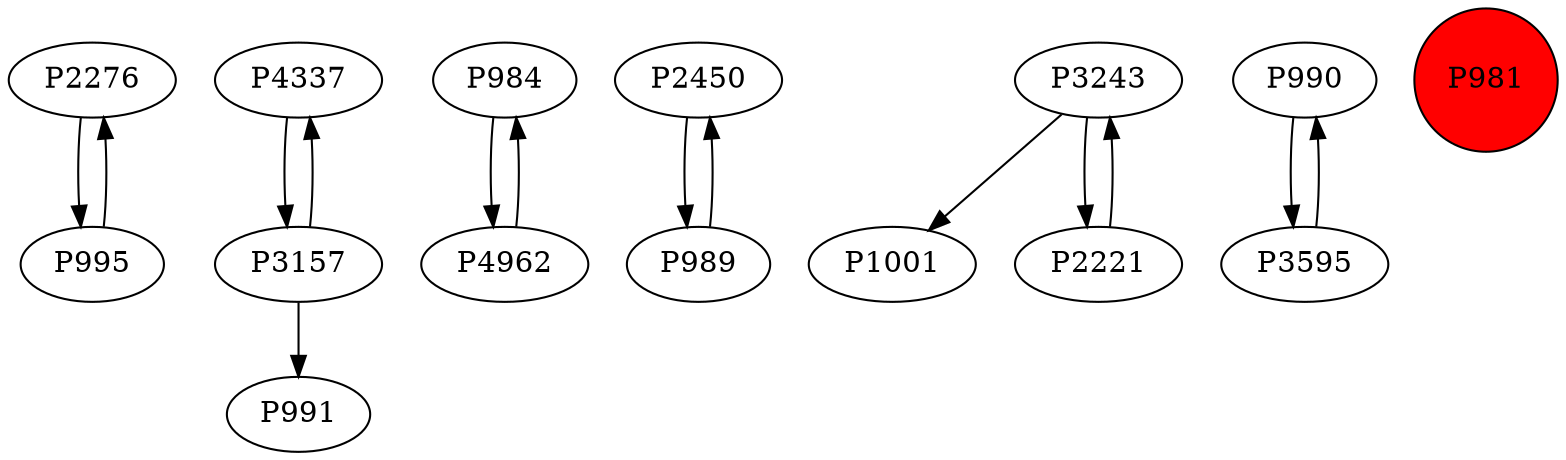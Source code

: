 digraph {
	P2276 -> P995
	P4337 -> P3157
	P984 -> P4962
	P2450 -> P989
	P3243 -> P1001
	P990 -> P3595
	P3243 -> P2221
	P989 -> P2450
	P4962 -> P984
	P2221 -> P3243
	P995 -> P2276
	P3157 -> P4337
	P3157 -> P991
	P3595 -> P990
	P981 [shape=circle]
	P981 [style=filled]
	P981 [fillcolor=red]
}